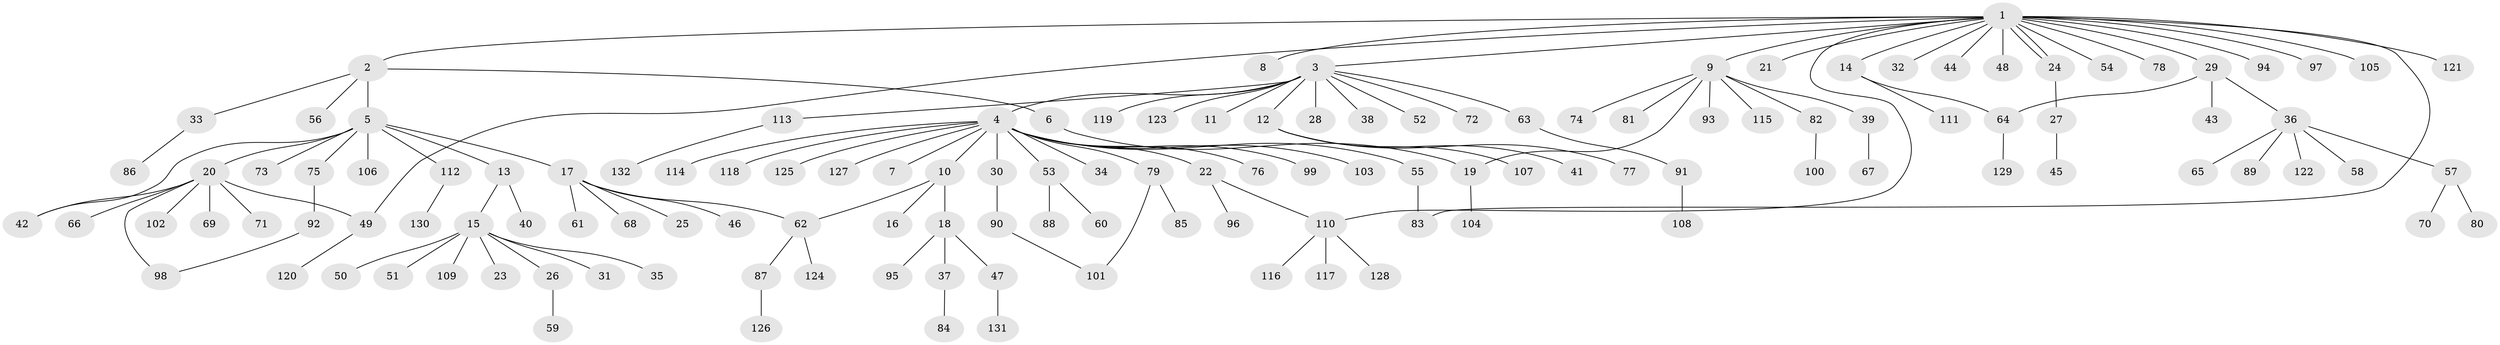 // Generated by graph-tools (version 1.1) at 2025/35/03/09/25 02:35:36]
// undirected, 132 vertices, 141 edges
graph export_dot {
graph [start="1"]
  node [color=gray90,style=filled];
  1;
  2;
  3;
  4;
  5;
  6;
  7;
  8;
  9;
  10;
  11;
  12;
  13;
  14;
  15;
  16;
  17;
  18;
  19;
  20;
  21;
  22;
  23;
  24;
  25;
  26;
  27;
  28;
  29;
  30;
  31;
  32;
  33;
  34;
  35;
  36;
  37;
  38;
  39;
  40;
  41;
  42;
  43;
  44;
  45;
  46;
  47;
  48;
  49;
  50;
  51;
  52;
  53;
  54;
  55;
  56;
  57;
  58;
  59;
  60;
  61;
  62;
  63;
  64;
  65;
  66;
  67;
  68;
  69;
  70;
  71;
  72;
  73;
  74;
  75;
  76;
  77;
  78;
  79;
  80;
  81;
  82;
  83;
  84;
  85;
  86;
  87;
  88;
  89;
  90;
  91;
  92;
  93;
  94;
  95;
  96;
  97;
  98;
  99;
  100;
  101;
  102;
  103;
  104;
  105;
  106;
  107;
  108;
  109;
  110;
  111;
  112;
  113;
  114;
  115;
  116;
  117;
  118;
  119;
  120;
  121;
  122;
  123;
  124;
  125;
  126;
  127;
  128;
  129;
  130;
  131;
  132;
  1 -- 2;
  1 -- 3;
  1 -- 8;
  1 -- 9;
  1 -- 14;
  1 -- 21;
  1 -- 24;
  1 -- 24;
  1 -- 29;
  1 -- 32;
  1 -- 44;
  1 -- 48;
  1 -- 49;
  1 -- 54;
  1 -- 78;
  1 -- 83;
  1 -- 94;
  1 -- 97;
  1 -- 105;
  1 -- 110;
  1 -- 121;
  2 -- 5;
  2 -- 6;
  2 -- 33;
  2 -- 56;
  3 -- 4;
  3 -- 11;
  3 -- 12;
  3 -- 28;
  3 -- 38;
  3 -- 52;
  3 -- 63;
  3 -- 72;
  3 -- 113;
  3 -- 119;
  3 -- 123;
  4 -- 7;
  4 -- 10;
  4 -- 22;
  4 -- 30;
  4 -- 34;
  4 -- 53;
  4 -- 55;
  4 -- 76;
  4 -- 79;
  4 -- 99;
  4 -- 103;
  4 -- 114;
  4 -- 118;
  4 -- 125;
  4 -- 127;
  5 -- 13;
  5 -- 17;
  5 -- 20;
  5 -- 42;
  5 -- 73;
  5 -- 75;
  5 -- 106;
  5 -- 112;
  6 -- 19;
  9 -- 19;
  9 -- 39;
  9 -- 74;
  9 -- 81;
  9 -- 82;
  9 -- 93;
  9 -- 115;
  10 -- 16;
  10 -- 18;
  10 -- 62;
  12 -- 41;
  12 -- 77;
  12 -- 107;
  13 -- 15;
  13 -- 40;
  14 -- 64;
  14 -- 111;
  15 -- 23;
  15 -- 26;
  15 -- 31;
  15 -- 35;
  15 -- 50;
  15 -- 51;
  15 -- 109;
  17 -- 25;
  17 -- 46;
  17 -- 61;
  17 -- 62;
  17 -- 68;
  18 -- 37;
  18 -- 47;
  18 -- 95;
  19 -- 104;
  20 -- 42;
  20 -- 49;
  20 -- 66;
  20 -- 69;
  20 -- 71;
  20 -- 98;
  20 -- 102;
  22 -- 96;
  22 -- 110;
  24 -- 27;
  26 -- 59;
  27 -- 45;
  29 -- 36;
  29 -- 43;
  29 -- 64;
  30 -- 90;
  33 -- 86;
  36 -- 57;
  36 -- 58;
  36 -- 65;
  36 -- 89;
  36 -- 122;
  37 -- 84;
  39 -- 67;
  47 -- 131;
  49 -- 120;
  53 -- 60;
  53 -- 88;
  55 -- 83;
  57 -- 70;
  57 -- 80;
  62 -- 87;
  62 -- 124;
  63 -- 91;
  64 -- 129;
  75 -- 92;
  79 -- 85;
  79 -- 101;
  82 -- 100;
  87 -- 126;
  90 -- 101;
  91 -- 108;
  92 -- 98;
  110 -- 116;
  110 -- 117;
  110 -- 128;
  112 -- 130;
  113 -- 132;
}
